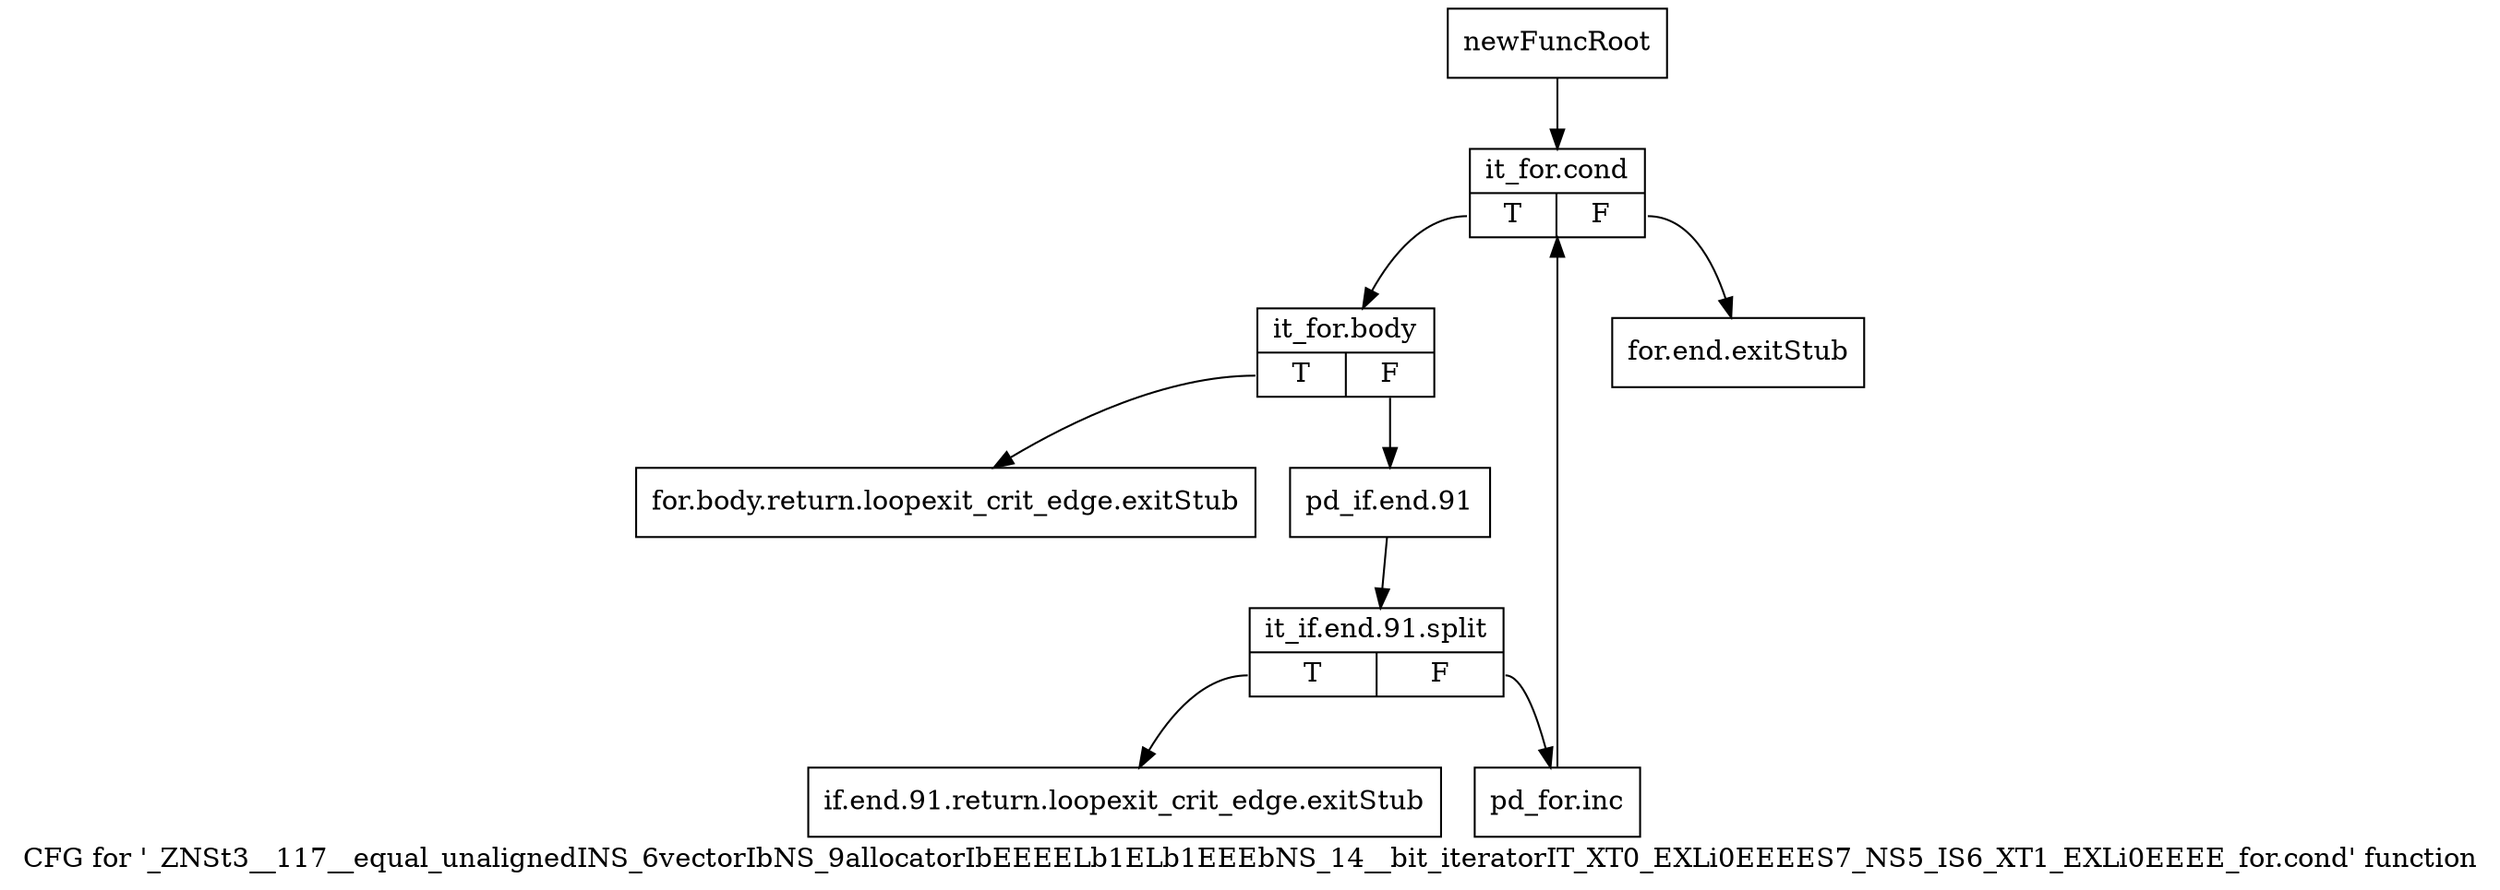 digraph "CFG for '_ZNSt3__117__equal_unalignedINS_6vectorIbNS_9allocatorIbEEEELb1ELb1EEEbNS_14__bit_iteratorIT_XT0_EXLi0EEEES7_NS5_IS6_XT1_EXLi0EEEE_for.cond' function" {
	label="CFG for '_ZNSt3__117__equal_unalignedINS_6vectorIbNS_9allocatorIbEEEELb1ELb1EEEbNS_14__bit_iteratorIT_XT0_EXLi0EEEES7_NS5_IS6_XT1_EXLi0EEEE_for.cond' function";

	Node0x90079a0 [shape=record,label="{newFuncRoot}"];
	Node0x90079a0 -> Node0x9007ae0;
	Node0x90079f0 [shape=record,label="{for.end.exitStub}"];
	Node0x9007a40 [shape=record,label="{for.body.return.loopexit_crit_edge.exitStub}"];
	Node0x9007a90 [shape=record,label="{if.end.91.return.loopexit_crit_edge.exitStub}"];
	Node0x9007ae0 [shape=record,label="{it_for.cond|{<s0>T|<s1>F}}"];
	Node0x9007ae0:s0 -> Node0x9007b30;
	Node0x9007ae0:s1 -> Node0x90079f0;
	Node0x9007b30 [shape=record,label="{it_for.body|{<s0>T|<s1>F}}"];
	Node0x9007b30:s0 -> Node0x9007a40;
	Node0x9007b30:s1 -> Node0x9007b80;
	Node0x9007b80 [shape=record,label="{pd_if.end.91}"];
	Node0x9007b80 -> Node0xc5b7910;
	Node0xc5b7910 [shape=record,label="{it_if.end.91.split|{<s0>T|<s1>F}}"];
	Node0xc5b7910:s0 -> Node0x9007a90;
	Node0xc5b7910:s1 -> Node0x9007bd0;
	Node0x9007bd0 [shape=record,label="{pd_for.inc}"];
	Node0x9007bd0 -> Node0x9007ae0;
}
